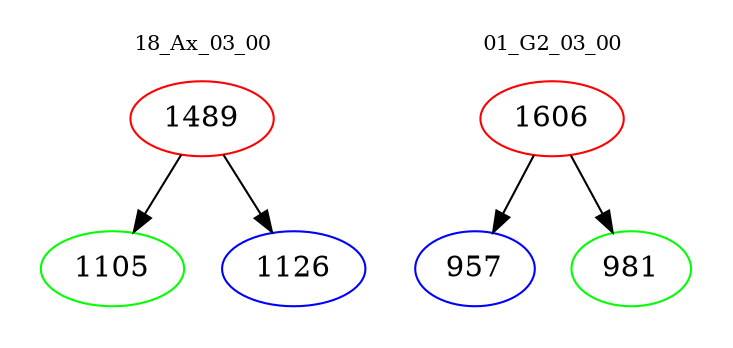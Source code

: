 digraph{
subgraph cluster_0 {
color = white
label = "18_Ax_03_00";
fontsize=10;
T0_1489 [label="1489", color="red"]
T0_1489 -> T0_1105 [color="black"]
T0_1105 [label="1105", color="green"]
T0_1489 -> T0_1126 [color="black"]
T0_1126 [label="1126", color="blue"]
}
subgraph cluster_1 {
color = white
label = "01_G2_03_00";
fontsize=10;
T1_1606 [label="1606", color="red"]
T1_1606 -> T1_957 [color="black"]
T1_957 [label="957", color="blue"]
T1_1606 -> T1_981 [color="black"]
T1_981 [label="981", color="green"]
}
}
